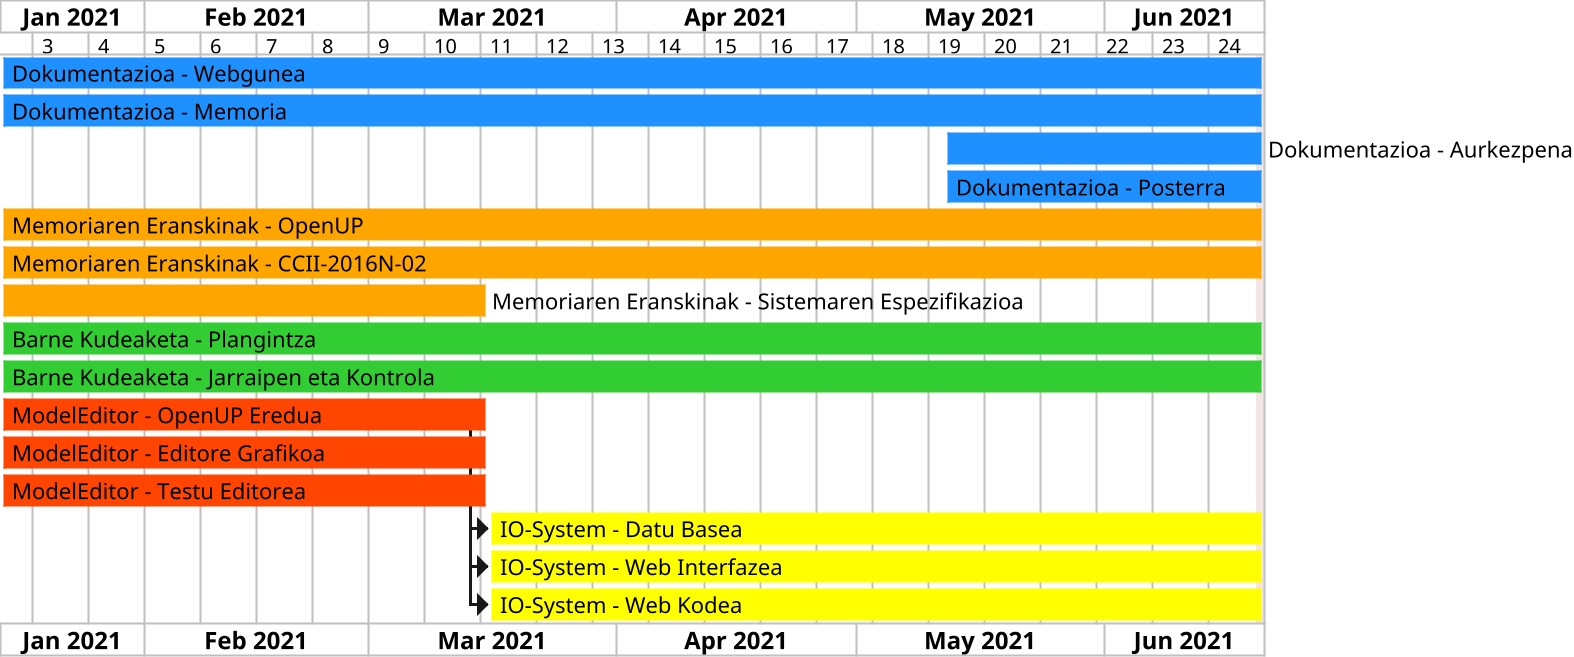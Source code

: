 @startgantt Gantt_1
scale 2
printscale weekly

project starts the 2021/01/14
2021/06/20 is closed

'Dokumentazioa'
[Dokumentazioa - Webgunea] starts 2021/01/14 and ends 2021/06/20
[Dokumentazioa - Memoria] starts 2021/01/14 and ends 2021/06/20
[Dokumentazioa - Aurkezpena] starts 2021/05/12 and ends 2021/06/20
[Dokumentazioa - Posterra] starts 2021/05/12 and ends 2021/06/20
[Dokumentazioa - Webgunea] is colored in DodgerBlue
[Dokumentazioa - Memoria] is colored in DodgerBlue
[Dokumentazioa - Aurkezpena] is colored in DodgerBlue
[Dokumentazioa - Posterra] is colored in DodgerBlue

'Memoriaren Eranskinak'
[Memoriaren Eranskinak - OpenUP] starts 2021/01/14 and ends 2021/06/20
[Memoriaren Eranskinak - CCII-2016N-02] starts 2021/01/14 and ends 2021/06/20
[Memoriaren Eranskinak - Sistemaren Espezifikazioa] starts 2021/01/14 and ends 2021/03/15
[Memoriaren Eranskinak - OpenUP] is colored in Orange
[Memoriaren Eranskinak - CCII-2016N-02] is colored in Orange
[Memoriaren Eranskinak - Sistemaren Espezifikazioa] is colored in Orange

'Barne Kudeaketa'
[Barne Kudeaketa - Plangintza] starts 2021/01/14 and ends 2021/06/20
[Barne Kudeaketa - Jarraipen eta Kontrola] starts 2021/01/14 and ends 2021/06/20
[Barne Kudeaketa - Plangintza] is colored in LimeGreen
[Barne Kudeaketa - Jarraipen eta Kontrola] is colored in LimeGreen

'ModelEditor'
[ModelEditor - OpenUP Eredua] starts 2021/01/14 and ends 2021/03/15
[ModelEditor - Editore Grafikoa] starts 2021/01/14 and ends 2021/03/15
[ModelEditor - Testu Editorea] starts 2021/01/14 and ends 2021/03/15
[ModelEditor - OpenUP Eredua] is colored in OrangeRed
[ModelEditor - Editore Grafikoa] is colored in OrangeRed
[ModelEditor - Testu Editorea] is colored in OrangeRed

'IO-System'
[IO-System - Datu Basea] starts 2021/03/16 and ends 2021/06/20
[IO-System - Web Interfazea] starts 2021/03/16 and ends 2021/06/20
[IO-System - Web Kodea] starts 2021/03/16 and ends 2021/06/20
[IO-System - Datu Basea] is colored in Yellow
[IO-System - Web Interfazea] is colored in Yellow
[IO-System - Web Kodea] is colored in Yellow

[ModelEditor - OpenUP Eredua] -> [IO-System - Datu Basea]
[ModelEditor - OpenUP Eredua] -> [IO-System - Web Interfazea]
[ModelEditor - OpenUP Eredua] -> [IO-System - Web Kodea]
@endgantt
